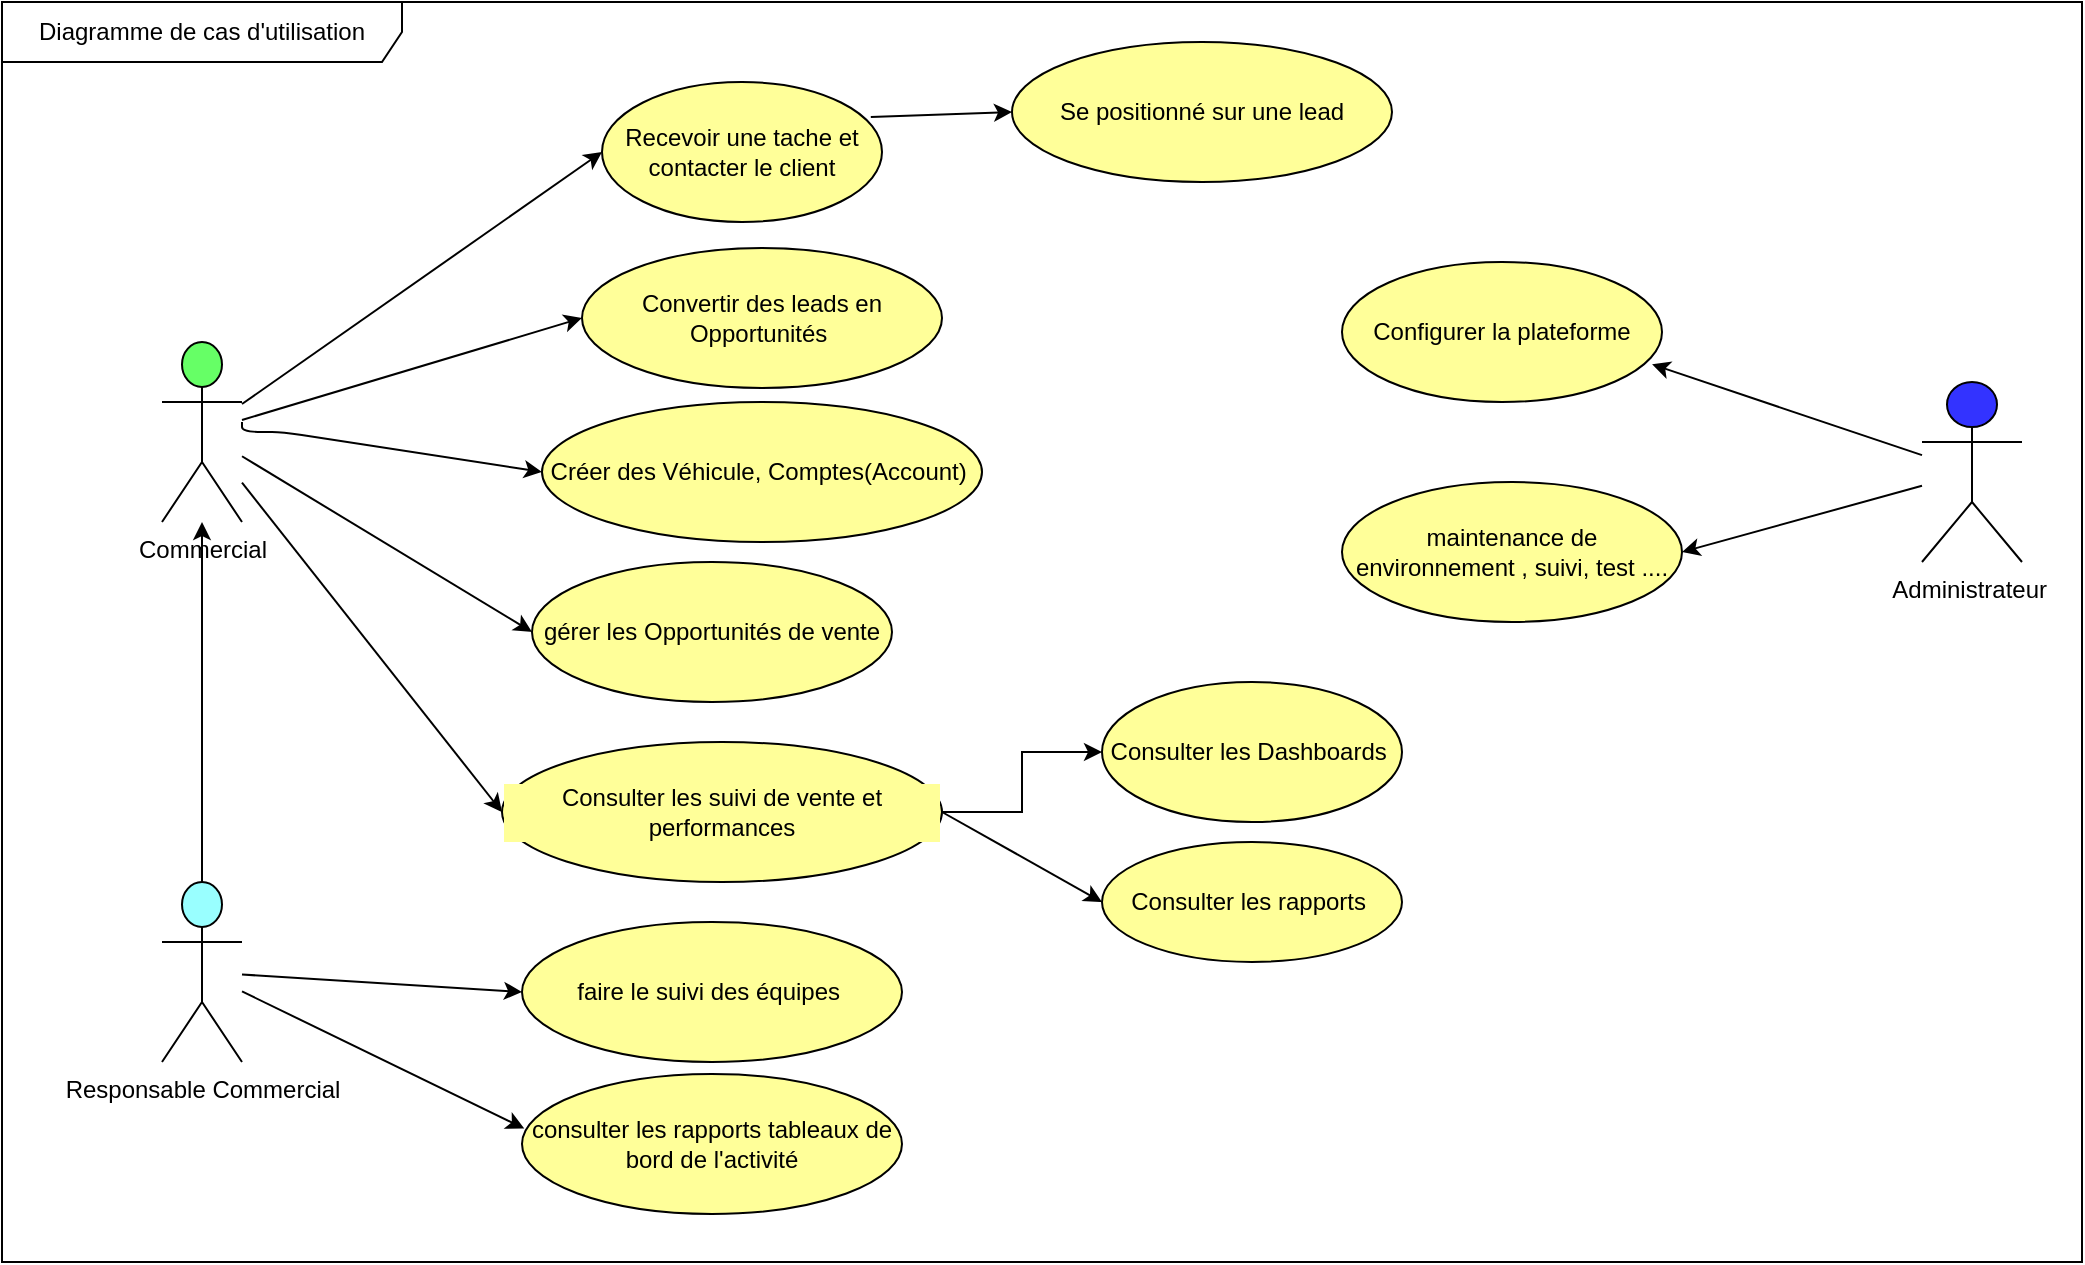 <mxfile version="13.10.3" type="github">
  <diagram name="Page-1" id="e7e014a7-5840-1c2e-5031-d8a46d1fe8dd">
    <mxGraphModel dx="2390" dy="578" grid="1" gridSize="10" guides="1" tooltips="1" connect="1" arrows="1" fold="1" page="1" pageScale="1" pageWidth="1169" pageHeight="826" background="#ffffff" math="0" shadow="0">
      <root>
        <mxCell id="0" />
        <mxCell id="1" parent="0" />
        <mxCell id="VBU79fheoj_YaJVMthZW-43" value="" style="edgeStyle=orthogonalEdgeStyle;rounded=0;orthogonalLoop=1;jettySize=auto;html=1;" edge="1" parent="1" source="VBU79fheoj_YaJVMthZW-41" target="VBU79fheoj_YaJVMthZW-42">
          <mxGeometry relative="1" as="geometry" />
        </mxCell>
        <mxCell id="VBU79fheoj_YaJVMthZW-41" value="Responsable Commercial" style="shape=umlActor;verticalLabelPosition=bottom;verticalAlign=top;html=1;fillColor=#99FFFF;" vertex="1" parent="1">
          <mxGeometry x="70" y="730" width="40" height="90" as="geometry" />
        </mxCell>
        <mxCell id="VBU79fheoj_YaJVMthZW-42" value="Commercial" style="shape=umlActor;verticalLabelPosition=bottom;verticalAlign=top;html=1;fillColor=#66FF66;" vertex="1" parent="1">
          <mxGeometry x="70" y="460" width="40" height="90" as="geometry" />
        </mxCell>
        <mxCell id="VBU79fheoj_YaJVMthZW-48" value="Administrateur&amp;nbsp;" style="shape=umlActor;verticalLabelPosition=bottom;verticalAlign=top;html=1;outlineConnect=0;fillColor=#3333FF;" vertex="1" parent="1">
          <mxGeometry x="950" y="480" width="50" height="90" as="geometry" />
        </mxCell>
        <mxCell id="VBU79fheoj_YaJVMthZW-51" value="Créer des Véhicule, Comptes(Account)&amp;nbsp;" style="ellipse;whiteSpace=wrap;html=1;labelBackgroundColor=#FFFF99;fillColor=#FFFF99;" vertex="1" parent="1">
          <mxGeometry x="260" y="490" width="220" height="70" as="geometry" />
        </mxCell>
        <mxCell id="VBU79fheoj_YaJVMthZW-54" value="faire le suivi des équipes&amp;nbsp;" style="ellipse;whiteSpace=wrap;html=1;fillColor=#FFFF99;" vertex="1" parent="1">
          <mxGeometry x="250" y="750" width="190" height="70" as="geometry" />
        </mxCell>
        <mxCell id="VBU79fheoj_YaJVMthZW-55" value="maintenance de environnement , suivi, test ...." style="ellipse;whiteSpace=wrap;html=1;fillColor=#FFFF99;" vertex="1" parent="1">
          <mxGeometry x="660" y="530" width="170" height="70" as="geometry" />
        </mxCell>
        <mxCell id="VBU79fheoj_YaJVMthZW-56" value="Configurer la plateforme" style="ellipse;whiteSpace=wrap;html=1;labelBackgroundColor=#FFFF99;fillColor=#FFFF99;" vertex="1" parent="1">
          <mxGeometry x="660" y="420" width="160" height="70" as="geometry" />
        </mxCell>
        <mxCell id="VBU79fheoj_YaJVMthZW-57" value="Diagramme de cas d&#39;utilisation" style="shape=umlFrame;whiteSpace=wrap;html=1;width=200;height=30;" vertex="1" parent="1">
          <mxGeometry x="-10" y="290" width="1040" height="630" as="geometry" />
        </mxCell>
        <mxCell id="VBU79fheoj_YaJVMthZW-52" value="gérer&amp;nbsp;&lt;span style=&quot;background-color: rgb(255 , 255 , 153)&quot;&gt;les&amp;nbsp;&lt;/span&gt;Opportunités de vente" style="ellipse;whiteSpace=wrap;html=1;fillColor=#FFFF99;" vertex="1" parent="1">
          <mxGeometry x="255" y="570" width="180" height="70" as="geometry" />
        </mxCell>
        <mxCell id="VBU79fheoj_YaJVMthZW-59" value="&lt;span style=&quot;background-color: rgb(255 , 255 , 153)&quot;&gt;Recevoir une tache et contacter le client&lt;/span&gt;" style="ellipse;whiteSpace=wrap;html=1;fillColor=#FFFF99;" vertex="1" parent="1">
          <mxGeometry x="290" y="330" width="140" height="70" as="geometry" />
        </mxCell>
        <mxCell id="VBU79fheoj_YaJVMthZW-63" value="" style="edgeStyle=orthogonalEdgeStyle;rounded=0;orthogonalLoop=1;jettySize=auto;html=1;" edge="1" parent="1" source="VBU79fheoj_YaJVMthZW-61" target="VBU79fheoj_YaJVMthZW-62">
          <mxGeometry relative="1" as="geometry" />
        </mxCell>
        <mxCell id="VBU79fheoj_YaJVMthZW-61" value="Consulter les suivi de vente et performances" style="ellipse;whiteSpace=wrap;html=1;labelBackgroundColor=#FFFF99;fillColor=#FFFF99;" vertex="1" parent="1">
          <mxGeometry x="240" y="660" width="220" height="70" as="geometry" />
        </mxCell>
        <mxCell id="VBU79fheoj_YaJVMthZW-62" value="Consulter les Dashboards&amp;nbsp;" style="ellipse;whiteSpace=wrap;html=1;fillColor=#FFFF99;labelBackgroundColor=#FFFF99;" vertex="1" parent="1">
          <mxGeometry x="540" y="630" width="150" height="70" as="geometry" />
        </mxCell>
        <mxCell id="VBU79fheoj_YaJVMthZW-64" value="Consulter les rapports&amp;nbsp;" style="ellipse;whiteSpace=wrap;html=1;fillColor=#FFFF99;labelBackgroundColor=#FFFF99;" vertex="1" parent="1">
          <mxGeometry x="540" y="710" width="150" height="60" as="geometry" />
        </mxCell>
        <mxCell id="VBU79fheoj_YaJVMthZW-67" value="" style="endArrow=classic;html=1;exitX=1;exitY=0.5;exitDx=0;exitDy=0;entryX=0;entryY=0.5;entryDx=0;entryDy=0;" edge="1" parent="1" source="VBU79fheoj_YaJVMthZW-61" target="VBU79fheoj_YaJVMthZW-64">
          <mxGeometry width="50" height="50" relative="1" as="geometry">
            <mxPoint x="540" y="680" as="sourcePoint" />
            <mxPoint x="590" y="630" as="targetPoint" />
          </mxGeometry>
        </mxCell>
        <mxCell id="VBU79fheoj_YaJVMthZW-68" value="" style="endArrow=classic;html=1;entryX=0;entryY=0.5;entryDx=0;entryDy=0;" edge="1" parent="1" source="VBU79fheoj_YaJVMthZW-42" target="VBU79fheoj_YaJVMthZW-59">
          <mxGeometry width="50" height="50" relative="1" as="geometry">
            <mxPoint x="170" y="490" as="sourcePoint" />
            <mxPoint x="220" y="440" as="targetPoint" />
          </mxGeometry>
        </mxCell>
        <mxCell id="VBU79fheoj_YaJVMthZW-69" value="" style="endArrow=classic;html=1;entryX=0;entryY=0.5;entryDx=0;entryDy=0;" edge="1" parent="1" target="VBU79fheoj_YaJVMthZW-51">
          <mxGeometry width="50" height="50" relative="1" as="geometry">
            <mxPoint x="110" y="500" as="sourcePoint" />
            <mxPoint x="200" y="520" as="targetPoint" />
            <Array as="points">
              <mxPoint x="110" y="505" />
              <mxPoint x="130" y="505" />
            </Array>
          </mxGeometry>
        </mxCell>
        <mxCell id="VBU79fheoj_YaJVMthZW-70" value="" style="endArrow=classic;html=1;entryX=0;entryY=0.5;entryDx=0;entryDy=0;" edge="1" parent="1" source="VBU79fheoj_YaJVMthZW-42" target="VBU79fheoj_YaJVMthZW-52">
          <mxGeometry width="50" height="50" relative="1" as="geometry">
            <mxPoint x="160" y="610" as="sourcePoint" />
            <mxPoint x="210" y="560" as="targetPoint" />
          </mxGeometry>
        </mxCell>
        <mxCell id="VBU79fheoj_YaJVMthZW-72" value="" style="endArrow=classic;html=1;entryX=0;entryY=0.5;entryDx=0;entryDy=0;" edge="1" parent="1" source="VBU79fheoj_YaJVMthZW-42" target="VBU79fheoj_YaJVMthZW-61">
          <mxGeometry width="50" height="50" relative="1" as="geometry">
            <mxPoint x="180" y="730" as="sourcePoint" />
            <mxPoint x="230" y="680" as="targetPoint" />
          </mxGeometry>
        </mxCell>
        <mxCell id="VBU79fheoj_YaJVMthZW-73" value="" style="endArrow=classic;html=1;entryX=0.969;entryY=0.731;entryDx=0;entryDy=0;entryPerimeter=0;" edge="1" parent="1" source="VBU79fheoj_YaJVMthZW-48" target="VBU79fheoj_YaJVMthZW-56">
          <mxGeometry width="50" height="50" relative="1" as="geometry">
            <mxPoint x="810" y="610" as="sourcePoint" />
            <mxPoint x="860" y="560" as="targetPoint" />
          </mxGeometry>
        </mxCell>
        <mxCell id="VBU79fheoj_YaJVMthZW-74" value="" style="endArrow=classic;html=1;entryX=1;entryY=0.5;entryDx=0;entryDy=0;" edge="1" parent="1" source="VBU79fheoj_YaJVMthZW-48" target="VBU79fheoj_YaJVMthZW-55">
          <mxGeometry width="50" height="50" relative="1" as="geometry">
            <mxPoint x="800" y="680" as="sourcePoint" />
            <mxPoint x="850" y="630" as="targetPoint" />
          </mxGeometry>
        </mxCell>
        <mxCell id="VBU79fheoj_YaJVMthZW-75" value="" style="endArrow=classic;html=1;entryX=0;entryY=0.5;entryDx=0;entryDy=0;" edge="1" parent="1" source="VBU79fheoj_YaJVMthZW-41" target="VBU79fheoj_YaJVMthZW-54">
          <mxGeometry width="50" height="50" relative="1" as="geometry">
            <mxPoint x="140" y="830" as="sourcePoint" />
            <mxPoint x="190" y="780" as="targetPoint" />
          </mxGeometry>
        </mxCell>
        <mxCell id="VBU79fheoj_YaJVMthZW-76" value="consulter les rapports tableaux de bord de l&#39;activité" style="ellipse;whiteSpace=wrap;html=1;fillColor=#FFFF99;" vertex="1" parent="1">
          <mxGeometry x="250" y="826" width="190" height="70" as="geometry" />
        </mxCell>
        <mxCell id="VBU79fheoj_YaJVMthZW-77" value="Se positionné sur une lead" style="ellipse;whiteSpace=wrap;html=1;fillColor=#FFFF99;" vertex="1" parent="1">
          <mxGeometry x="495" y="310" width="190" height="70" as="geometry" />
        </mxCell>
        <mxCell id="VBU79fheoj_YaJVMthZW-78" value="" style="endArrow=classic;html=1;entryX=0.006;entryY=0.389;entryDx=0;entryDy=0;entryPerimeter=0;" edge="1" parent="1" source="VBU79fheoj_YaJVMthZW-41" target="VBU79fheoj_YaJVMthZW-76">
          <mxGeometry width="50" height="50" relative="1" as="geometry">
            <mxPoint x="110" y="920" as="sourcePoint" />
            <mxPoint x="160" y="870" as="targetPoint" />
          </mxGeometry>
        </mxCell>
        <mxCell id="VBU79fheoj_YaJVMthZW-80" value="" style="endArrow=classic;html=1;entryX=0;entryY=0.5;entryDx=0;entryDy=0;exitX=0.96;exitY=0.25;exitDx=0;exitDy=0;exitPerimeter=0;" edge="1" parent="1" source="VBU79fheoj_YaJVMthZW-59" target="VBU79fheoj_YaJVMthZW-77">
          <mxGeometry width="50" height="50" relative="1" as="geometry">
            <mxPoint x="420" y="420" as="sourcePoint" />
            <mxPoint x="470" y="370" as="targetPoint" />
          </mxGeometry>
        </mxCell>
        <mxCell id="VBU79fheoj_YaJVMthZW-82" value="Convertir des leads en Opportunités&amp;nbsp;" style="ellipse;whiteSpace=wrap;html=1;fillColor=#FFFF99;" vertex="1" parent="1">
          <mxGeometry x="280" y="413" width="180" height="70" as="geometry" />
        </mxCell>
        <mxCell id="VBU79fheoj_YaJVMthZW-83" value="" style="endArrow=classic;html=1;entryX=0;entryY=0.5;entryDx=0;entryDy=0;" edge="1" parent="1" source="VBU79fheoj_YaJVMthZW-42" target="VBU79fheoj_YaJVMthZW-82">
          <mxGeometry width="50" height="50" relative="1" as="geometry">
            <mxPoint x="200" y="500" as="sourcePoint" />
            <mxPoint x="250" y="450" as="targetPoint" />
          </mxGeometry>
        </mxCell>
      </root>
    </mxGraphModel>
  </diagram>
</mxfile>
